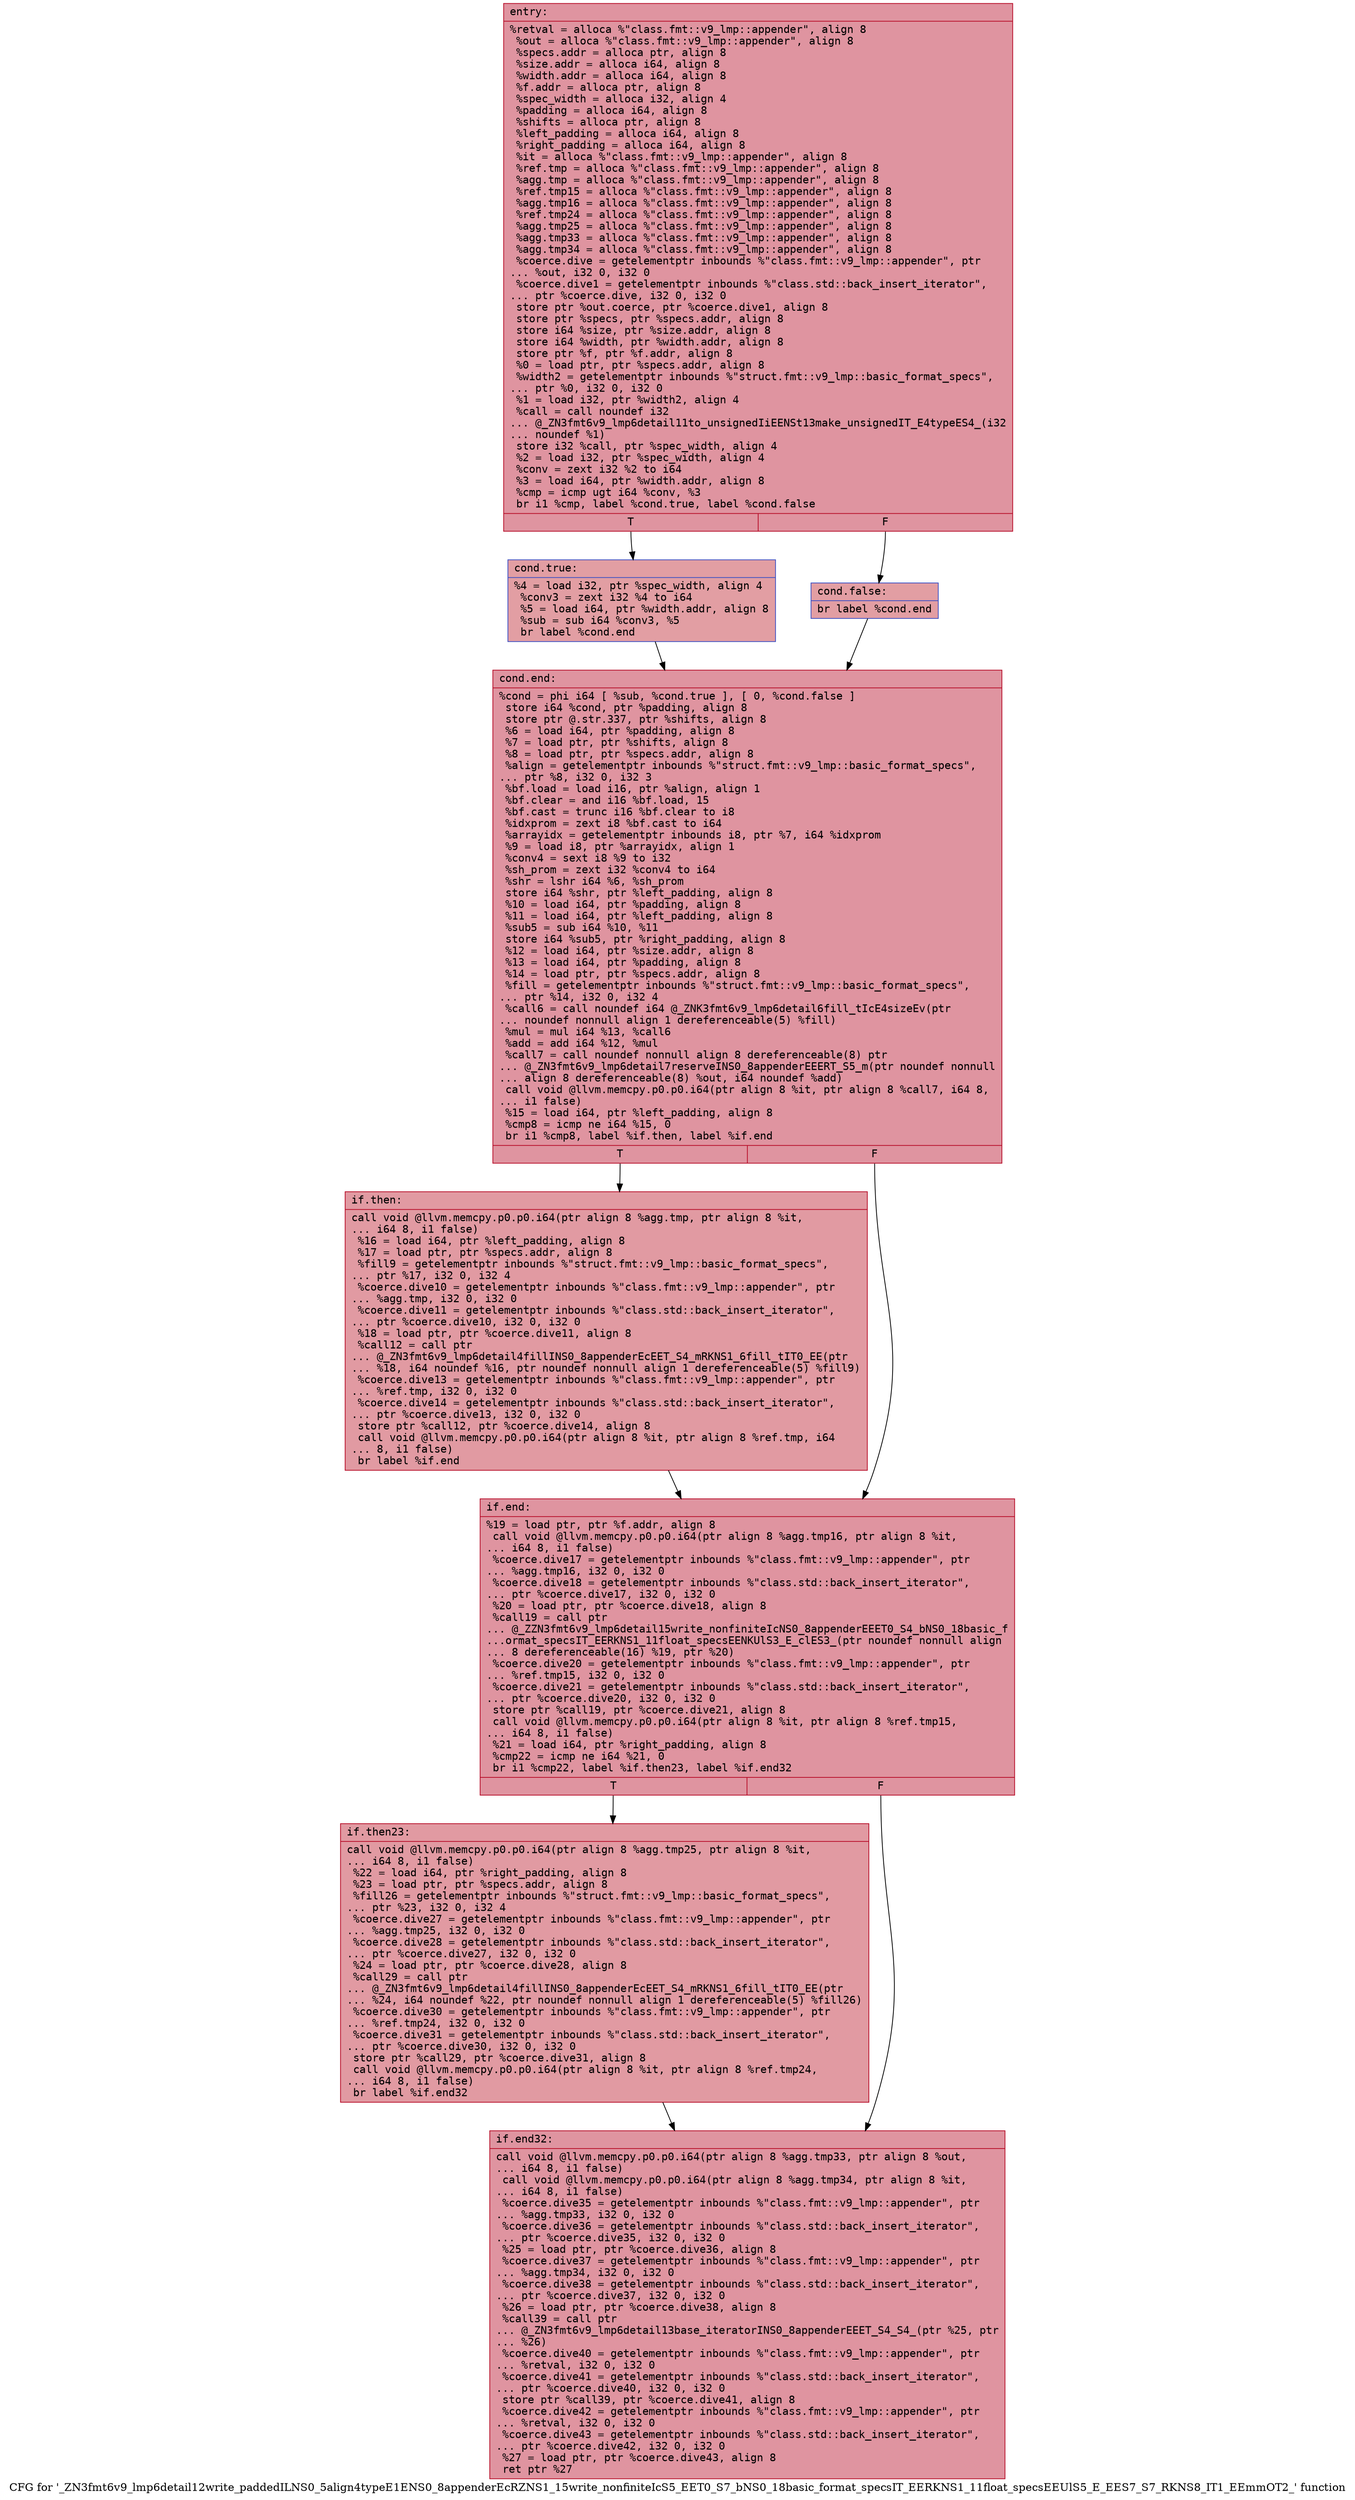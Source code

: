 digraph "CFG for '_ZN3fmt6v9_lmp6detail12write_paddedILNS0_5align4typeE1ENS0_8appenderEcRZNS1_15write_nonfiniteIcS5_EET0_S7_bNS0_18basic_format_specsIT_EERKNS1_11float_specsEEUlS5_E_EES7_S7_RKNS8_IT1_EEmmOT2_' function" {
	label="CFG for '_ZN3fmt6v9_lmp6detail12write_paddedILNS0_5align4typeE1ENS0_8appenderEcRZNS1_15write_nonfiniteIcS5_EET0_S7_bNS0_18basic_format_specsIT_EERKNS1_11float_specsEEUlS5_E_EES7_S7_RKNS8_IT1_EEmmOT2_' function";

	Node0x556bfeb971d0 [shape=record,color="#b70d28ff", style=filled, fillcolor="#b70d2870" fontname="Courier",label="{entry:\l|  %retval = alloca %\"class.fmt::v9_lmp::appender\", align 8\l  %out = alloca %\"class.fmt::v9_lmp::appender\", align 8\l  %specs.addr = alloca ptr, align 8\l  %size.addr = alloca i64, align 8\l  %width.addr = alloca i64, align 8\l  %f.addr = alloca ptr, align 8\l  %spec_width = alloca i32, align 4\l  %padding = alloca i64, align 8\l  %shifts = alloca ptr, align 8\l  %left_padding = alloca i64, align 8\l  %right_padding = alloca i64, align 8\l  %it = alloca %\"class.fmt::v9_lmp::appender\", align 8\l  %ref.tmp = alloca %\"class.fmt::v9_lmp::appender\", align 8\l  %agg.tmp = alloca %\"class.fmt::v9_lmp::appender\", align 8\l  %ref.tmp15 = alloca %\"class.fmt::v9_lmp::appender\", align 8\l  %agg.tmp16 = alloca %\"class.fmt::v9_lmp::appender\", align 8\l  %ref.tmp24 = alloca %\"class.fmt::v9_lmp::appender\", align 8\l  %agg.tmp25 = alloca %\"class.fmt::v9_lmp::appender\", align 8\l  %agg.tmp33 = alloca %\"class.fmt::v9_lmp::appender\", align 8\l  %agg.tmp34 = alloca %\"class.fmt::v9_lmp::appender\", align 8\l  %coerce.dive = getelementptr inbounds %\"class.fmt::v9_lmp::appender\", ptr\l... %out, i32 0, i32 0\l  %coerce.dive1 = getelementptr inbounds %\"class.std::back_insert_iterator\",\l... ptr %coerce.dive, i32 0, i32 0\l  store ptr %out.coerce, ptr %coerce.dive1, align 8\l  store ptr %specs, ptr %specs.addr, align 8\l  store i64 %size, ptr %size.addr, align 8\l  store i64 %width, ptr %width.addr, align 8\l  store ptr %f, ptr %f.addr, align 8\l  %0 = load ptr, ptr %specs.addr, align 8\l  %width2 = getelementptr inbounds %\"struct.fmt::v9_lmp::basic_format_specs\",\l... ptr %0, i32 0, i32 0\l  %1 = load i32, ptr %width2, align 4\l  %call = call noundef i32\l... @_ZN3fmt6v9_lmp6detail11to_unsignedIiEENSt13make_unsignedIT_E4typeES4_(i32\l... noundef %1)\l  store i32 %call, ptr %spec_width, align 4\l  %2 = load i32, ptr %spec_width, align 4\l  %conv = zext i32 %2 to i64\l  %3 = load i64, ptr %width.addr, align 8\l  %cmp = icmp ugt i64 %conv, %3\l  br i1 %cmp, label %cond.true, label %cond.false\l|{<s0>T|<s1>F}}"];
	Node0x556bfeb971d0:s0 -> Node0x556bfeb98b30[tooltip="entry -> cond.true\nProbability 50.00%" ];
	Node0x556bfeb971d0:s1 -> Node0x556bfeb98fa0[tooltip="entry -> cond.false\nProbability 50.00%" ];
	Node0x556bfeb98b30 [shape=record,color="#3d50c3ff", style=filled, fillcolor="#be242e70" fontname="Courier",label="{cond.true:\l|  %4 = load i32, ptr %spec_width, align 4\l  %conv3 = zext i32 %4 to i64\l  %5 = load i64, ptr %width.addr, align 8\l  %sub = sub i64 %conv3, %5\l  br label %cond.end\l}"];
	Node0x556bfeb98b30 -> Node0x556bfeb99310[tooltip="cond.true -> cond.end\nProbability 100.00%" ];
	Node0x556bfeb98fa0 [shape=record,color="#3d50c3ff", style=filled, fillcolor="#be242e70" fontname="Courier",label="{cond.false:\l|  br label %cond.end\l}"];
	Node0x556bfeb98fa0 -> Node0x556bfeb99310[tooltip="cond.false -> cond.end\nProbability 100.00%" ];
	Node0x556bfeb99310 [shape=record,color="#b70d28ff", style=filled, fillcolor="#b70d2870" fontname="Courier",label="{cond.end:\l|  %cond = phi i64 [ %sub, %cond.true ], [ 0, %cond.false ]\l  store i64 %cond, ptr %padding, align 8\l  store ptr @.str.337, ptr %shifts, align 8\l  %6 = load i64, ptr %padding, align 8\l  %7 = load ptr, ptr %shifts, align 8\l  %8 = load ptr, ptr %specs.addr, align 8\l  %align = getelementptr inbounds %\"struct.fmt::v9_lmp::basic_format_specs\",\l... ptr %8, i32 0, i32 3\l  %bf.load = load i16, ptr %align, align 1\l  %bf.clear = and i16 %bf.load, 15\l  %bf.cast = trunc i16 %bf.clear to i8\l  %idxprom = zext i8 %bf.cast to i64\l  %arrayidx = getelementptr inbounds i8, ptr %7, i64 %idxprom\l  %9 = load i8, ptr %arrayidx, align 1\l  %conv4 = sext i8 %9 to i32\l  %sh_prom = zext i32 %conv4 to i64\l  %shr = lshr i64 %6, %sh_prom\l  store i64 %shr, ptr %left_padding, align 8\l  %10 = load i64, ptr %padding, align 8\l  %11 = load i64, ptr %left_padding, align 8\l  %sub5 = sub i64 %10, %11\l  store i64 %sub5, ptr %right_padding, align 8\l  %12 = load i64, ptr %size.addr, align 8\l  %13 = load i64, ptr %padding, align 8\l  %14 = load ptr, ptr %specs.addr, align 8\l  %fill = getelementptr inbounds %\"struct.fmt::v9_lmp::basic_format_specs\",\l... ptr %14, i32 0, i32 4\l  %call6 = call noundef i64 @_ZNK3fmt6v9_lmp6detail6fill_tIcE4sizeEv(ptr\l... noundef nonnull align 1 dereferenceable(5) %fill)\l  %mul = mul i64 %13, %call6\l  %add = add i64 %12, %mul\l  %call7 = call noundef nonnull align 8 dereferenceable(8) ptr\l... @_ZN3fmt6v9_lmp6detail7reserveINS0_8appenderEEERT_S5_m(ptr noundef nonnull\l... align 8 dereferenceable(8) %out, i64 noundef %add)\l  call void @llvm.memcpy.p0.p0.i64(ptr align 8 %it, ptr align 8 %call7, i64 8,\l... i1 false)\l  %15 = load i64, ptr %left_padding, align 8\l  %cmp8 = icmp ne i64 %15, 0\l  br i1 %cmp8, label %if.then, label %if.end\l|{<s0>T|<s1>F}}"];
	Node0x556bfeb99310:s0 -> Node0x556bfeb9ad00[tooltip="cond.end -> if.then\nProbability 62.50%" ];
	Node0x556bfeb99310:s1 -> Node0x556bfeb9ad50[tooltip="cond.end -> if.end\nProbability 37.50%" ];
	Node0x556bfeb9ad00 [shape=record,color="#b70d28ff", style=filled, fillcolor="#bb1b2c70" fontname="Courier",label="{if.then:\l|  call void @llvm.memcpy.p0.p0.i64(ptr align 8 %agg.tmp, ptr align 8 %it,\l... i64 8, i1 false)\l  %16 = load i64, ptr %left_padding, align 8\l  %17 = load ptr, ptr %specs.addr, align 8\l  %fill9 = getelementptr inbounds %\"struct.fmt::v9_lmp::basic_format_specs\",\l... ptr %17, i32 0, i32 4\l  %coerce.dive10 = getelementptr inbounds %\"class.fmt::v9_lmp::appender\", ptr\l... %agg.tmp, i32 0, i32 0\l  %coerce.dive11 = getelementptr inbounds %\"class.std::back_insert_iterator\",\l... ptr %coerce.dive10, i32 0, i32 0\l  %18 = load ptr, ptr %coerce.dive11, align 8\l  %call12 = call ptr\l... @_ZN3fmt6v9_lmp6detail4fillINS0_8appenderEcEET_S4_mRKNS1_6fill_tIT0_EE(ptr\l... %18, i64 noundef %16, ptr noundef nonnull align 1 dereferenceable(5) %fill9)\l  %coerce.dive13 = getelementptr inbounds %\"class.fmt::v9_lmp::appender\", ptr\l... %ref.tmp, i32 0, i32 0\l  %coerce.dive14 = getelementptr inbounds %\"class.std::back_insert_iterator\",\l... ptr %coerce.dive13, i32 0, i32 0\l  store ptr %call12, ptr %coerce.dive14, align 8\l  call void @llvm.memcpy.p0.p0.i64(ptr align 8 %it, ptr align 8 %ref.tmp, i64\l... 8, i1 false)\l  br label %if.end\l}"];
	Node0x556bfeb9ad00 -> Node0x556bfeb9ad50[tooltip="if.then -> if.end\nProbability 100.00%" ];
	Node0x556bfeb9ad50 [shape=record,color="#b70d28ff", style=filled, fillcolor="#b70d2870" fontname="Courier",label="{if.end:\l|  %19 = load ptr, ptr %f.addr, align 8\l  call void @llvm.memcpy.p0.p0.i64(ptr align 8 %agg.tmp16, ptr align 8 %it,\l... i64 8, i1 false)\l  %coerce.dive17 = getelementptr inbounds %\"class.fmt::v9_lmp::appender\", ptr\l... %agg.tmp16, i32 0, i32 0\l  %coerce.dive18 = getelementptr inbounds %\"class.std::back_insert_iterator\",\l... ptr %coerce.dive17, i32 0, i32 0\l  %20 = load ptr, ptr %coerce.dive18, align 8\l  %call19 = call ptr\l... @_ZZN3fmt6v9_lmp6detail15write_nonfiniteIcNS0_8appenderEEET0_S4_bNS0_18basic_f\l...ormat_specsIT_EERKNS1_11float_specsEENKUlS3_E_clES3_(ptr noundef nonnull align\l... 8 dereferenceable(16) %19, ptr %20)\l  %coerce.dive20 = getelementptr inbounds %\"class.fmt::v9_lmp::appender\", ptr\l... %ref.tmp15, i32 0, i32 0\l  %coerce.dive21 = getelementptr inbounds %\"class.std::back_insert_iterator\",\l... ptr %coerce.dive20, i32 0, i32 0\l  store ptr %call19, ptr %coerce.dive21, align 8\l  call void @llvm.memcpy.p0.p0.i64(ptr align 8 %it, ptr align 8 %ref.tmp15,\l... i64 8, i1 false)\l  %21 = load i64, ptr %right_padding, align 8\l  %cmp22 = icmp ne i64 %21, 0\l  br i1 %cmp22, label %if.then23, label %if.end32\l|{<s0>T|<s1>F}}"];
	Node0x556bfeb9ad50:s0 -> Node0x556bfeb9c510[tooltip="if.end -> if.then23\nProbability 62.50%" ];
	Node0x556bfeb9ad50:s1 -> Node0x556bfeb9c560[tooltip="if.end -> if.end32\nProbability 37.50%" ];
	Node0x556bfeb9c510 [shape=record,color="#b70d28ff", style=filled, fillcolor="#bb1b2c70" fontname="Courier",label="{if.then23:\l|  call void @llvm.memcpy.p0.p0.i64(ptr align 8 %agg.tmp25, ptr align 8 %it,\l... i64 8, i1 false)\l  %22 = load i64, ptr %right_padding, align 8\l  %23 = load ptr, ptr %specs.addr, align 8\l  %fill26 = getelementptr inbounds %\"struct.fmt::v9_lmp::basic_format_specs\",\l... ptr %23, i32 0, i32 4\l  %coerce.dive27 = getelementptr inbounds %\"class.fmt::v9_lmp::appender\", ptr\l... %agg.tmp25, i32 0, i32 0\l  %coerce.dive28 = getelementptr inbounds %\"class.std::back_insert_iterator\",\l... ptr %coerce.dive27, i32 0, i32 0\l  %24 = load ptr, ptr %coerce.dive28, align 8\l  %call29 = call ptr\l... @_ZN3fmt6v9_lmp6detail4fillINS0_8appenderEcEET_S4_mRKNS1_6fill_tIT0_EE(ptr\l... %24, i64 noundef %22, ptr noundef nonnull align 1 dereferenceable(5) %fill26)\l  %coerce.dive30 = getelementptr inbounds %\"class.fmt::v9_lmp::appender\", ptr\l... %ref.tmp24, i32 0, i32 0\l  %coerce.dive31 = getelementptr inbounds %\"class.std::back_insert_iterator\",\l... ptr %coerce.dive30, i32 0, i32 0\l  store ptr %call29, ptr %coerce.dive31, align 8\l  call void @llvm.memcpy.p0.p0.i64(ptr align 8 %it, ptr align 8 %ref.tmp24,\l... i64 8, i1 false)\l  br label %if.end32\l}"];
	Node0x556bfeb9c510 -> Node0x556bfeb9c560[tooltip="if.then23 -> if.end32\nProbability 100.00%" ];
	Node0x556bfeb9c560 [shape=record,color="#b70d28ff", style=filled, fillcolor="#b70d2870" fontname="Courier",label="{if.end32:\l|  call void @llvm.memcpy.p0.p0.i64(ptr align 8 %agg.tmp33, ptr align 8 %out,\l... i64 8, i1 false)\l  call void @llvm.memcpy.p0.p0.i64(ptr align 8 %agg.tmp34, ptr align 8 %it,\l... i64 8, i1 false)\l  %coerce.dive35 = getelementptr inbounds %\"class.fmt::v9_lmp::appender\", ptr\l... %agg.tmp33, i32 0, i32 0\l  %coerce.dive36 = getelementptr inbounds %\"class.std::back_insert_iterator\",\l... ptr %coerce.dive35, i32 0, i32 0\l  %25 = load ptr, ptr %coerce.dive36, align 8\l  %coerce.dive37 = getelementptr inbounds %\"class.fmt::v9_lmp::appender\", ptr\l... %agg.tmp34, i32 0, i32 0\l  %coerce.dive38 = getelementptr inbounds %\"class.std::back_insert_iterator\",\l... ptr %coerce.dive37, i32 0, i32 0\l  %26 = load ptr, ptr %coerce.dive38, align 8\l  %call39 = call ptr\l... @_ZN3fmt6v9_lmp6detail13base_iteratorINS0_8appenderEEET_S4_S4_(ptr %25, ptr\l... %26)\l  %coerce.dive40 = getelementptr inbounds %\"class.fmt::v9_lmp::appender\", ptr\l... %retval, i32 0, i32 0\l  %coerce.dive41 = getelementptr inbounds %\"class.std::back_insert_iterator\",\l... ptr %coerce.dive40, i32 0, i32 0\l  store ptr %call39, ptr %coerce.dive41, align 8\l  %coerce.dive42 = getelementptr inbounds %\"class.fmt::v9_lmp::appender\", ptr\l... %retval, i32 0, i32 0\l  %coerce.dive43 = getelementptr inbounds %\"class.std::back_insert_iterator\",\l... ptr %coerce.dive42, i32 0, i32 0\l  %27 = load ptr, ptr %coerce.dive43, align 8\l  ret ptr %27\l}"];
}
